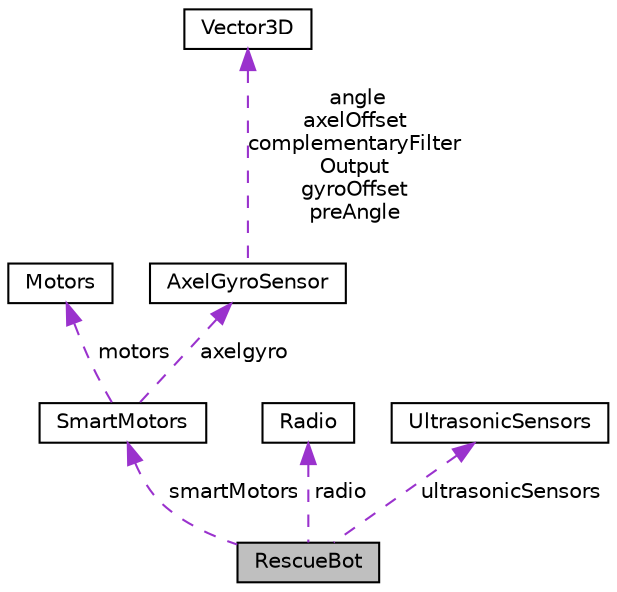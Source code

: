 digraph "RescueBot"
{
 // LATEX_PDF_SIZE
  edge [fontname="Helvetica",fontsize="10",labelfontname="Helvetica",labelfontsize="10"];
  node [fontname="Helvetica",fontsize="10",shape=record];
  Node1 [label="RescueBot",height=0.2,width=0.4,color="black", fillcolor="grey75", style="filled", fontcolor="black",tooltip="Main class that holds the logic and glue every modules to control the robot efficiently."];
  Node2 -> Node1 [dir="back",color="darkorchid3",fontsize="10",style="dashed",label=" smartMotors" ,fontname="Helvetica"];
  Node2 [label="SmartMotors",height=0.2,width=0.4,color="black", fillcolor="white", style="filled",URL="$classSmartMotors.html",tooltip="Smart motors is abstract representation of motors monitored via control engineer."];
  Node3 -> Node2 [dir="back",color="darkorchid3",fontsize="10",style="dashed",label=" motors" ,fontname="Helvetica"];
  Node3 [label="Motors",height=0.2,width=0.4,color="black", fillcolor="white", style="filled",URL="$classMotors.html",tooltip="This class is aimed to control motors, nothing more."];
  Node4 -> Node2 [dir="back",color="darkorchid3",fontsize="10",style="dashed",label=" axelgyro" ,fontname="Helvetica"];
  Node4 [label="AxelGyroSensor",height=0.2,width=0.4,color="black", fillcolor="white", style="filled",URL="$classAxelGyroSensor.html",tooltip="It's used to control the Accelerometer and the Gyroscope of the robot."];
  Node5 -> Node4 [dir="back",color="darkorchid3",fontsize="10",style="dashed",label=" angle\naxelOffset\ncomplementaryFilter\lOutput\ngyroOffset\npreAngle" ,fontname="Helvetica"];
  Node5 [label="Vector3D",height=0.2,width=0.4,color="black", fillcolor="white", style="filled",URL="$classVector3D.html",tooltip="3D Vector with x, y and z coordinates"];
  Node6 -> Node1 [dir="back",color="darkorchid3",fontsize="10",style="dashed",label=" radio" ,fontname="Helvetica"];
  Node6 [label="Radio",height=0.2,width=0.4,color="black", fillcolor="white", style="filled",URL="$classRadio.html",tooltip="Enables read-write radio communication through the RF24 antennas."];
  Node7 -> Node1 [dir="back",color="darkorchid3",fontsize="10",style="dashed",label=" ultrasonicSensors" ,fontname="Helvetica"];
  Node7 [label="UltrasonicSensors",height=0.2,width=0.4,color="black", fillcolor="white", style="filled",URL="$classUltrasonicSensors.html",tooltip="UltrasonicSensors are compose of two sensors that are used to detect collisions."];
}
